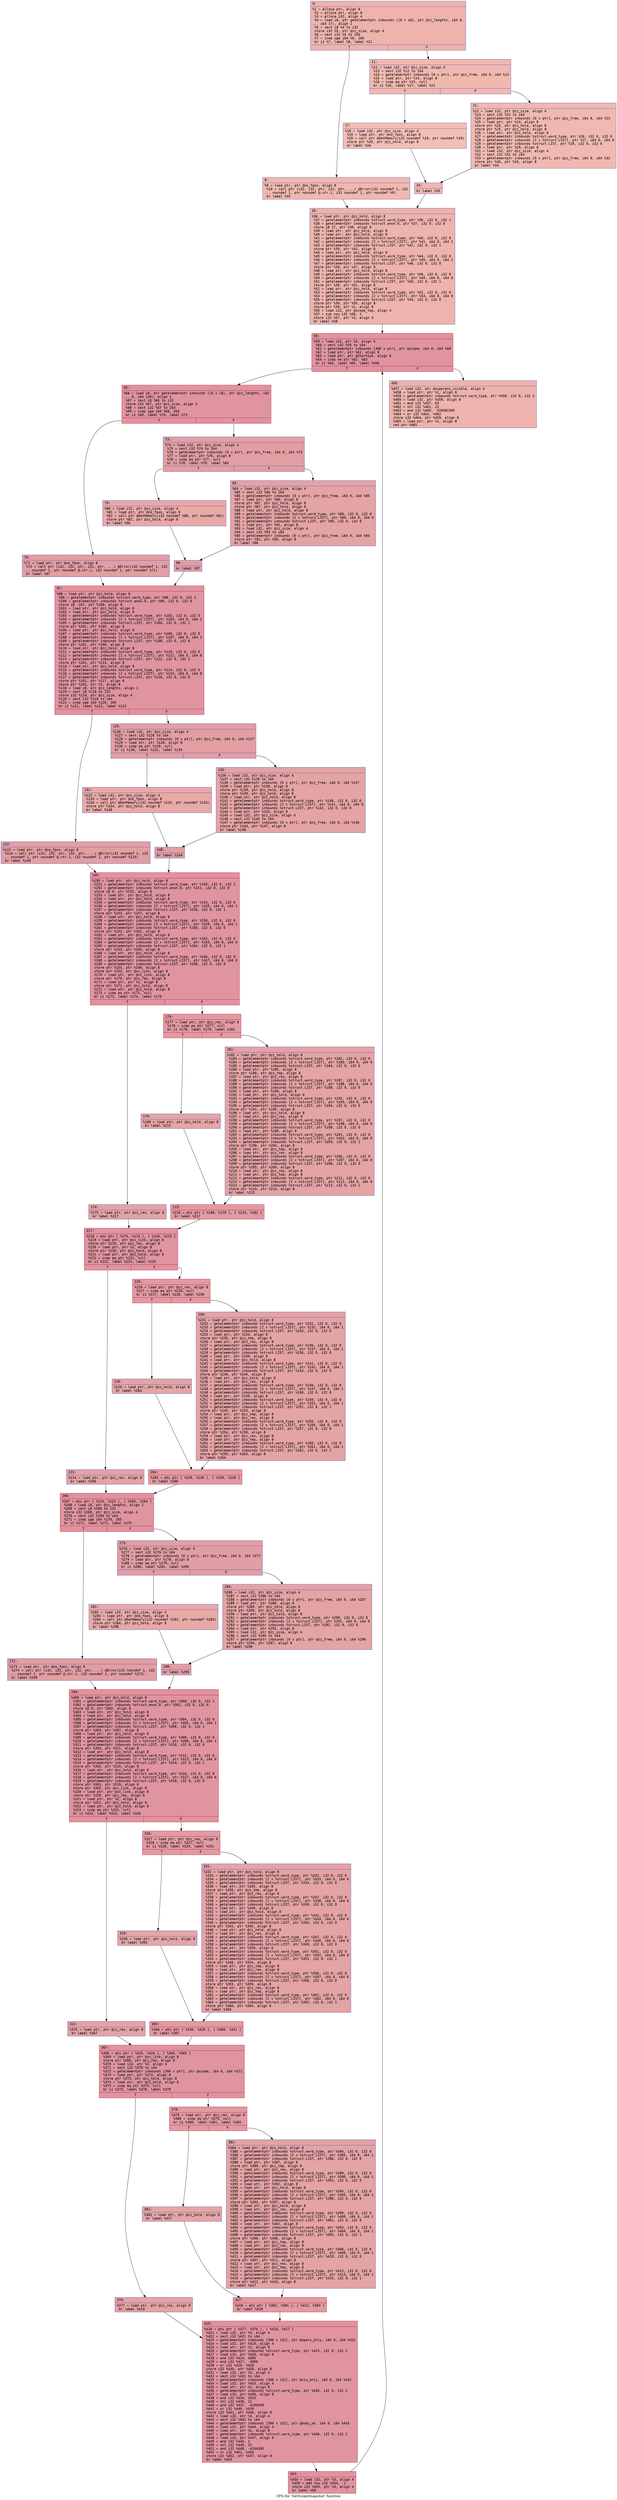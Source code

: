 digraph "CFG for 'GetScopeSnapshot' function" {
	label="CFG for 'GetScopeSnapshot' function";

	Node0x60000037f1b0 [shape=record,color="#3d50c3ff", style=filled, fillcolor="#d6524470" fontname="Courier",label="{0:\l|  %1 = alloca ptr, align 8\l  %2 = alloca ptr, align 8\l  %3 = alloca i32, align 4\l  %4 = load i8, ptr getelementptr inbounds ([0 x i8], ptr @zz_lengths, i64 0,\l... i64 17), align 1\l  %5 = zext i8 %4 to i32\l  store i32 %5, ptr @zz_size, align 4\l  %6 = sext i32 %5 to i64\l  %7 = icmp uge i64 %6, 265\l  br i1 %7, label %8, label %11\l|{<s0>T|<s1>F}}"];
	Node0x60000037f1b0:s0 -> Node0x60000037f200[tooltip="0 -> 8\nProbability 50.00%" ];
	Node0x60000037f1b0:s1 -> Node0x60000037f250[tooltip="0 -> 11\nProbability 50.00%" ];
	Node0x60000037f200 [shape=record,color="#3d50c3ff", style=filled, fillcolor="#dc5d4a70" fontname="Courier",label="{8:\l|  %9 = load ptr, ptr @no_fpos, align 8\l  %10 = call ptr (i32, i32, ptr, i32, ptr, ...) @Error(i32 noundef 1, i32\l... noundef 1, ptr noundef @.str.1, i32 noundef 1, ptr noundef %9)\l  br label %35\l}"];
	Node0x60000037f200 -> Node0x60000037f390[tooltip="8 -> 35\nProbability 100.00%" ];
	Node0x60000037f250 [shape=record,color="#3d50c3ff", style=filled, fillcolor="#dc5d4a70" fontname="Courier",label="{11:\l|  %12 = load i32, ptr @zz_size, align 4\l  %13 = sext i32 %12 to i64\l  %14 = getelementptr inbounds [0 x ptr], ptr @zz_free, i64 0, i64 %13\l  %15 = load ptr, ptr %14, align 8\l  %16 = icmp eq ptr %15, null\l  br i1 %16, label %17, label %21\l|{<s0>T|<s1>F}}"];
	Node0x60000037f250:s0 -> Node0x60000037f2a0[tooltip="11 -> 17\nProbability 37.50%" ];
	Node0x60000037f250:s1 -> Node0x60000037f2f0[tooltip="11 -> 21\nProbability 62.50%" ];
	Node0x60000037f2a0 [shape=record,color="#3d50c3ff", style=filled, fillcolor="#e36c5570" fontname="Courier",label="{17:\l|  %18 = load i32, ptr @zz_size, align 4\l  %19 = load ptr, ptr @no_fpos, align 8\l  %20 = call ptr @GetMemory(i32 noundef %18, ptr noundef %19)\l  store ptr %20, ptr @zz_hold, align 8\l  br label %34\l}"];
	Node0x60000037f2a0 -> Node0x60000037f340[tooltip="17 -> 34\nProbability 100.00%" ];
	Node0x60000037f2f0 [shape=record,color="#3d50c3ff", style=filled, fillcolor="#de614d70" fontname="Courier",label="{21:\l|  %22 = load i32, ptr @zz_size, align 4\l  %23 = sext i32 %22 to i64\l  %24 = getelementptr inbounds [0 x ptr], ptr @zz_free, i64 0, i64 %23\l  %25 = load ptr, ptr %24, align 8\l  store ptr %25, ptr @zz_hold, align 8\l  store ptr %25, ptr @zz_hold, align 8\l  %26 = load ptr, ptr @zz_hold, align 8\l  %27 = getelementptr inbounds %struct.word_type, ptr %26, i32 0, i32 0\l  %28 = getelementptr inbounds [2 x %struct.LIST], ptr %27, i64 0, i64 0\l  %29 = getelementptr inbounds %struct.LIST, ptr %28, i32 0, i32 0\l  %30 = load ptr, ptr %29, align 8\l  %31 = load i32, ptr @zz_size, align 4\l  %32 = sext i32 %31 to i64\l  %33 = getelementptr inbounds [0 x ptr], ptr @zz_free, i64 0, i64 %32\l  store ptr %30, ptr %33, align 8\l  br label %34\l}"];
	Node0x60000037f2f0 -> Node0x60000037f340[tooltip="21 -> 34\nProbability 100.00%" ];
	Node0x60000037f340 [shape=record,color="#3d50c3ff", style=filled, fillcolor="#dc5d4a70" fontname="Courier",label="{34:\l|  br label %35\l}"];
	Node0x60000037f340 -> Node0x60000037f390[tooltip="34 -> 35\nProbability 100.00%" ];
	Node0x60000037f390 [shape=record,color="#3d50c3ff", style=filled, fillcolor="#d6524470" fontname="Courier",label="{35:\l|  %36 = load ptr, ptr @zz_hold, align 8\l  %37 = getelementptr inbounds %struct.word_type, ptr %36, i32 0, i32 1\l  %38 = getelementptr inbounds %struct.anon.0, ptr %37, i32 0, i32 0\l  store i8 17, ptr %38, align 8\l  %39 = load ptr, ptr @zz_hold, align 8\l  %40 = load ptr, ptr @zz_hold, align 8\l  %41 = getelementptr inbounds %struct.word_type, ptr %40, i32 0, i32 0\l  %42 = getelementptr inbounds [2 x %struct.LIST], ptr %41, i64 0, i64 1\l  %43 = getelementptr inbounds %struct.LIST, ptr %42, i32 0, i32 1\l  store ptr %39, ptr %43, align 8\l  %44 = load ptr, ptr @zz_hold, align 8\l  %45 = getelementptr inbounds %struct.word_type, ptr %44, i32 0, i32 0\l  %46 = getelementptr inbounds [2 x %struct.LIST], ptr %45, i64 0, i64 1\l  %47 = getelementptr inbounds %struct.LIST, ptr %46, i32 0, i32 0\l  store ptr %39, ptr %47, align 8\l  %48 = load ptr, ptr @zz_hold, align 8\l  %49 = getelementptr inbounds %struct.word_type, ptr %48, i32 0, i32 0\l  %50 = getelementptr inbounds [2 x %struct.LIST], ptr %49, i64 0, i64 0\l  %51 = getelementptr inbounds %struct.LIST, ptr %50, i32 0, i32 1\l  store ptr %39, ptr %51, align 8\l  %52 = load ptr, ptr @zz_hold, align 8\l  %53 = getelementptr inbounds %struct.word_type, ptr %52, i32 0, i32 0\l  %54 = getelementptr inbounds [2 x %struct.LIST], ptr %53, i64 0, i64 0\l  %55 = getelementptr inbounds %struct.LIST, ptr %54, i32 0, i32 0\l  store ptr %39, ptr %55, align 8\l  store ptr %39, ptr %1, align 8\l  %56 = load i32, ptr @scope_top, align 4\l  %57 = sub nsw i32 %56, 1\l  store i32 %57, ptr %3, align 4\l  br label %58\l}"];
	Node0x60000037f390 -> Node0x60000037f3e0[tooltip="35 -> 58\nProbability 100.00%" ];
	Node0x60000037f3e0 [shape=record,color="#b70d28ff", style=filled, fillcolor="#b70d2870" fontname="Courier",label="{58:\l|  %59 = load i32, ptr %3, align 4\l  %60 = sext i32 %59 to i64\l  %61 = getelementptr inbounds [300 x ptr], ptr @scope, i64 0, i64 %60\l  %62 = load ptr, ptr %61, align 8\l  %63 = load ptr, ptr @StartSym, align 8\l  %64 = icmp ne ptr %62, %63\l  br i1 %64, label %65, label %456\l|{<s0>T|<s1>F}}"];
	Node0x60000037f3e0:s0 -> Node0x60000037f430[tooltip="58 -> 65\nProbability 96.88%" ];
	Node0x60000037f3e0:s1 -> Node0x600000378230[tooltip="58 -> 456\nProbability 3.12%" ];
	Node0x60000037f430 [shape=record,color="#b70d28ff", style=filled, fillcolor="#b70d2870" fontname="Courier",label="{65:\l|  %66 = load i8, ptr getelementptr inbounds ([0 x i8], ptr @zz_lengths, i64\l... 0, i64 149), align 1\l  %67 = zext i8 %66 to i32\l  store i32 %67, ptr @zz_size, align 4\l  %68 = sext i32 %67 to i64\l  %69 = icmp uge i64 %68, 265\l  br i1 %69, label %70, label %73\l|{<s0>T|<s1>F}}"];
	Node0x60000037f430:s0 -> Node0x60000037f480[tooltip="65 -> 70\nProbability 50.00%" ];
	Node0x60000037f430:s1 -> Node0x60000037f4d0[tooltip="65 -> 73\nProbability 50.00%" ];
	Node0x60000037f480 [shape=record,color="#3d50c3ff", style=filled, fillcolor="#be242e70" fontname="Courier",label="{70:\l|  %71 = load ptr, ptr @no_fpos, align 8\l  %72 = call ptr (i32, i32, ptr, i32, ptr, ...) @Error(i32 noundef 1, i32\l... noundef 1, ptr noundef @.str.1, i32 noundef 1, ptr noundef %71)\l  br label %97\l}"];
	Node0x60000037f480 -> Node0x60000037f610[tooltip="70 -> 97\nProbability 100.00%" ];
	Node0x60000037f4d0 [shape=record,color="#3d50c3ff", style=filled, fillcolor="#be242e70" fontname="Courier",label="{73:\l|  %74 = load i32, ptr @zz_size, align 4\l  %75 = sext i32 %74 to i64\l  %76 = getelementptr inbounds [0 x ptr], ptr @zz_free, i64 0, i64 %75\l  %77 = load ptr, ptr %76, align 8\l  %78 = icmp eq ptr %77, null\l  br i1 %78, label %79, label %83\l|{<s0>T|<s1>F}}"];
	Node0x60000037f4d0:s0 -> Node0x60000037f520[tooltip="73 -> 79\nProbability 37.50%" ];
	Node0x60000037f4d0:s1 -> Node0x60000037f570[tooltip="73 -> 83\nProbability 62.50%" ];
	Node0x60000037f520 [shape=record,color="#3d50c3ff", style=filled, fillcolor="#ca3b3770" fontname="Courier",label="{79:\l|  %80 = load i32, ptr @zz_size, align 4\l  %81 = load ptr, ptr @no_fpos, align 8\l  %82 = call ptr @GetMemory(i32 noundef %80, ptr noundef %81)\l  store ptr %82, ptr @zz_hold, align 8\l  br label %96\l}"];
	Node0x60000037f520 -> Node0x60000037f5c0[tooltip="79 -> 96\nProbability 100.00%" ];
	Node0x60000037f570 [shape=record,color="#3d50c3ff", style=filled, fillcolor="#c32e3170" fontname="Courier",label="{83:\l|  %84 = load i32, ptr @zz_size, align 4\l  %85 = sext i32 %84 to i64\l  %86 = getelementptr inbounds [0 x ptr], ptr @zz_free, i64 0, i64 %85\l  %87 = load ptr, ptr %86, align 8\l  store ptr %87, ptr @zz_hold, align 8\l  store ptr %87, ptr @zz_hold, align 8\l  %88 = load ptr, ptr @zz_hold, align 8\l  %89 = getelementptr inbounds %struct.word_type, ptr %88, i32 0, i32 0\l  %90 = getelementptr inbounds [2 x %struct.LIST], ptr %89, i64 0, i64 0\l  %91 = getelementptr inbounds %struct.LIST, ptr %90, i32 0, i32 0\l  %92 = load ptr, ptr %91, align 8\l  %93 = load i32, ptr @zz_size, align 4\l  %94 = sext i32 %93 to i64\l  %95 = getelementptr inbounds [0 x ptr], ptr @zz_free, i64 0, i64 %94\l  store ptr %92, ptr %95, align 8\l  br label %96\l}"];
	Node0x60000037f570 -> Node0x60000037f5c0[tooltip="83 -> 96\nProbability 100.00%" ];
	Node0x60000037f5c0 [shape=record,color="#3d50c3ff", style=filled, fillcolor="#be242e70" fontname="Courier",label="{96:\l|  br label %97\l}"];
	Node0x60000037f5c0 -> Node0x60000037f610[tooltip="96 -> 97\nProbability 100.00%" ];
	Node0x60000037f610 [shape=record,color="#b70d28ff", style=filled, fillcolor="#b70d2870" fontname="Courier",label="{97:\l|  %98 = load ptr, ptr @zz_hold, align 8\l  %99 = getelementptr inbounds %struct.word_type, ptr %98, i32 0, i32 1\l  %100 = getelementptr inbounds %struct.anon.0, ptr %99, i32 0, i32 0\l  store i8 -107, ptr %100, align 8\l  %101 = load ptr, ptr @zz_hold, align 8\l  %102 = load ptr, ptr @zz_hold, align 8\l  %103 = getelementptr inbounds %struct.word_type, ptr %102, i32 0, i32 0\l  %104 = getelementptr inbounds [2 x %struct.LIST], ptr %103, i64 0, i64 1\l  %105 = getelementptr inbounds %struct.LIST, ptr %104, i32 0, i32 1\l  store ptr %101, ptr %105, align 8\l  %106 = load ptr, ptr @zz_hold, align 8\l  %107 = getelementptr inbounds %struct.word_type, ptr %106, i32 0, i32 0\l  %108 = getelementptr inbounds [2 x %struct.LIST], ptr %107, i64 0, i64 1\l  %109 = getelementptr inbounds %struct.LIST, ptr %108, i32 0, i32 0\l  store ptr %101, ptr %109, align 8\l  %110 = load ptr, ptr @zz_hold, align 8\l  %111 = getelementptr inbounds %struct.word_type, ptr %110, i32 0, i32 0\l  %112 = getelementptr inbounds [2 x %struct.LIST], ptr %111, i64 0, i64 0\l  %113 = getelementptr inbounds %struct.LIST, ptr %112, i32 0, i32 1\l  store ptr %101, ptr %113, align 8\l  %114 = load ptr, ptr @zz_hold, align 8\l  %115 = getelementptr inbounds %struct.word_type, ptr %114, i32 0, i32 0\l  %116 = getelementptr inbounds [2 x %struct.LIST], ptr %115, i64 0, i64 0\l  %117 = getelementptr inbounds %struct.LIST, ptr %116, i32 0, i32 0\l  store ptr %101, ptr %117, align 8\l  store ptr %101, ptr %2, align 8\l  %118 = load i8, ptr @zz_lengths, align 1\l  %119 = zext i8 %118 to i32\l  store i32 %119, ptr @zz_size, align 4\l  %120 = sext i32 %119 to i64\l  %121 = icmp uge i64 %120, 265\l  br i1 %121, label %122, label %125\l|{<s0>T|<s1>F}}"];
	Node0x60000037f610:s0 -> Node0x60000037f660[tooltip="97 -> 122\nProbability 50.00%" ];
	Node0x60000037f610:s1 -> Node0x60000037f6b0[tooltip="97 -> 125\nProbability 50.00%" ];
	Node0x60000037f660 [shape=record,color="#3d50c3ff", style=filled, fillcolor="#be242e70" fontname="Courier",label="{122:\l|  %123 = load ptr, ptr @no_fpos, align 8\l  %124 = call ptr (i32, i32, ptr, i32, ptr, ...) @Error(i32 noundef 1, i32\l... noundef 1, ptr noundef @.str.1, i32 noundef 1, ptr noundef %123)\l  br label %149\l}"];
	Node0x60000037f660 -> Node0x60000037f7f0[tooltip="122 -> 149\nProbability 100.00%" ];
	Node0x60000037f6b0 [shape=record,color="#3d50c3ff", style=filled, fillcolor="#be242e70" fontname="Courier",label="{125:\l|  %126 = load i32, ptr @zz_size, align 4\l  %127 = sext i32 %126 to i64\l  %128 = getelementptr inbounds [0 x ptr], ptr @zz_free, i64 0, i64 %127\l  %129 = load ptr, ptr %128, align 8\l  %130 = icmp eq ptr %129, null\l  br i1 %130, label %131, label %135\l|{<s0>T|<s1>F}}"];
	Node0x60000037f6b0:s0 -> Node0x60000037f700[tooltip="125 -> 131\nProbability 37.50%" ];
	Node0x60000037f6b0:s1 -> Node0x60000037f750[tooltip="125 -> 135\nProbability 62.50%" ];
	Node0x60000037f700 [shape=record,color="#3d50c3ff", style=filled, fillcolor="#ca3b3770" fontname="Courier",label="{131:\l|  %132 = load i32, ptr @zz_size, align 4\l  %133 = load ptr, ptr @no_fpos, align 8\l  %134 = call ptr @GetMemory(i32 noundef %132, ptr noundef %133)\l  store ptr %134, ptr @zz_hold, align 8\l  br label %148\l}"];
	Node0x60000037f700 -> Node0x60000037f7a0[tooltip="131 -> 148\nProbability 100.00%" ];
	Node0x60000037f750 [shape=record,color="#3d50c3ff", style=filled, fillcolor="#c32e3170" fontname="Courier",label="{135:\l|  %136 = load i32, ptr @zz_size, align 4\l  %137 = sext i32 %136 to i64\l  %138 = getelementptr inbounds [0 x ptr], ptr @zz_free, i64 0, i64 %137\l  %139 = load ptr, ptr %138, align 8\l  store ptr %139, ptr @zz_hold, align 8\l  store ptr %139, ptr @zz_hold, align 8\l  %140 = load ptr, ptr @zz_hold, align 8\l  %141 = getelementptr inbounds %struct.word_type, ptr %140, i32 0, i32 0\l  %142 = getelementptr inbounds [2 x %struct.LIST], ptr %141, i64 0, i64 0\l  %143 = getelementptr inbounds %struct.LIST, ptr %142, i32 0, i32 0\l  %144 = load ptr, ptr %143, align 8\l  %145 = load i32, ptr @zz_size, align 4\l  %146 = sext i32 %145 to i64\l  %147 = getelementptr inbounds [0 x ptr], ptr @zz_free, i64 0, i64 %146\l  store ptr %144, ptr %147, align 8\l  br label %148\l}"];
	Node0x60000037f750 -> Node0x60000037f7a0[tooltip="135 -> 148\nProbability 100.00%" ];
	Node0x60000037f7a0 [shape=record,color="#3d50c3ff", style=filled, fillcolor="#be242e70" fontname="Courier",label="{148:\l|  br label %149\l}"];
	Node0x60000037f7a0 -> Node0x60000037f7f0[tooltip="148 -> 149\nProbability 100.00%" ];
	Node0x60000037f7f0 [shape=record,color="#b70d28ff", style=filled, fillcolor="#b70d2870" fontname="Courier",label="{149:\l|  %150 = load ptr, ptr @zz_hold, align 8\l  %151 = getelementptr inbounds %struct.word_type, ptr %150, i32 0, i32 1\l  %152 = getelementptr inbounds %struct.anon.0, ptr %151, i32 0, i32 0\l  store i8 0, ptr %152, align 8\l  %153 = load ptr, ptr @zz_hold, align 8\l  %154 = load ptr, ptr @zz_hold, align 8\l  %155 = getelementptr inbounds %struct.word_type, ptr %154, i32 0, i32 0\l  %156 = getelementptr inbounds [2 x %struct.LIST], ptr %155, i64 0, i64 1\l  %157 = getelementptr inbounds %struct.LIST, ptr %156, i32 0, i32 1\l  store ptr %153, ptr %157, align 8\l  %158 = load ptr, ptr @zz_hold, align 8\l  %159 = getelementptr inbounds %struct.word_type, ptr %158, i32 0, i32 0\l  %160 = getelementptr inbounds [2 x %struct.LIST], ptr %159, i64 0, i64 1\l  %161 = getelementptr inbounds %struct.LIST, ptr %160, i32 0, i32 0\l  store ptr %153, ptr %161, align 8\l  %162 = load ptr, ptr @zz_hold, align 8\l  %163 = getelementptr inbounds %struct.word_type, ptr %162, i32 0, i32 0\l  %164 = getelementptr inbounds [2 x %struct.LIST], ptr %163, i64 0, i64 0\l  %165 = getelementptr inbounds %struct.LIST, ptr %164, i32 0, i32 1\l  store ptr %153, ptr %165, align 8\l  %166 = load ptr, ptr @zz_hold, align 8\l  %167 = getelementptr inbounds %struct.word_type, ptr %166, i32 0, i32 0\l  %168 = getelementptr inbounds [2 x %struct.LIST], ptr %167, i64 0, i64 0\l  %169 = getelementptr inbounds %struct.LIST, ptr %168, i32 0, i32 0\l  store ptr %153, ptr %169, align 8\l  store ptr %153, ptr @xx_link, align 8\l  %170 = load ptr, ptr @xx_link, align 8\l  store ptr %170, ptr @zz_res, align 8\l  %171 = load ptr, ptr %1, align 8\l  store ptr %171, ptr @zz_hold, align 8\l  %172 = load ptr, ptr @zz_hold, align 8\l  %173 = icmp eq ptr %172, null\l  br i1 %173, label %174, label %176\l|{<s0>T|<s1>F}}"];
	Node0x60000037f7f0:s0 -> Node0x60000037f840[tooltip="149 -> 174\nProbability 37.50%" ];
	Node0x60000037f7f0:s1 -> Node0x60000037f890[tooltip="149 -> 176\nProbability 62.50%" ];
	Node0x60000037f840 [shape=record,color="#3d50c3ff", style=filled, fillcolor="#c32e3170" fontname="Courier",label="{174:\l|  %175 = load ptr, ptr @zz_res, align 8\l  br label %217\l}"];
	Node0x60000037f840 -> Node0x60000037f9d0[tooltip="174 -> 217\nProbability 100.00%" ];
	Node0x60000037f890 [shape=record,color="#b70d28ff", style=filled, fillcolor="#bb1b2c70" fontname="Courier",label="{176:\l|  %177 = load ptr, ptr @zz_res, align 8\l  %178 = icmp eq ptr %177, null\l  br i1 %178, label %179, label %181\l|{<s0>T|<s1>F}}"];
	Node0x60000037f890:s0 -> Node0x60000037f8e0[tooltip="176 -> 179\nProbability 37.50%" ];
	Node0x60000037f890:s1 -> Node0x60000037f930[tooltip="176 -> 181\nProbability 62.50%" ];
	Node0x60000037f8e0 [shape=record,color="#3d50c3ff", style=filled, fillcolor="#c5333470" fontname="Courier",label="{179:\l|  %180 = load ptr, ptr @zz_hold, align 8\l  br label %215\l}"];
	Node0x60000037f8e0 -> Node0x60000037f980[tooltip="179 -> 215\nProbability 100.00%" ];
	Node0x60000037f930 [shape=record,color="#3d50c3ff", style=filled, fillcolor="#c32e3170" fontname="Courier",label="{181:\l|  %182 = load ptr, ptr @zz_hold, align 8\l  %183 = getelementptr inbounds %struct.word_type, ptr %182, i32 0, i32 0\l  %184 = getelementptr inbounds [2 x %struct.LIST], ptr %183, i64 0, i64 0\l  %185 = getelementptr inbounds %struct.LIST, ptr %184, i32 0, i32 0\l  %186 = load ptr, ptr %185, align 8\l  store ptr %186, ptr @zz_tmp, align 8\l  %187 = load ptr, ptr @zz_res, align 8\l  %188 = getelementptr inbounds %struct.word_type, ptr %187, i32 0, i32 0\l  %189 = getelementptr inbounds [2 x %struct.LIST], ptr %188, i64 0, i64 0\l  %190 = getelementptr inbounds %struct.LIST, ptr %189, i32 0, i32 0\l  %191 = load ptr, ptr %190, align 8\l  %192 = load ptr, ptr @zz_hold, align 8\l  %193 = getelementptr inbounds %struct.word_type, ptr %192, i32 0, i32 0\l  %194 = getelementptr inbounds [2 x %struct.LIST], ptr %193, i64 0, i64 0\l  %195 = getelementptr inbounds %struct.LIST, ptr %194, i32 0, i32 0\l  store ptr %191, ptr %195, align 8\l  %196 = load ptr, ptr @zz_hold, align 8\l  %197 = load ptr, ptr @zz_res, align 8\l  %198 = getelementptr inbounds %struct.word_type, ptr %197, i32 0, i32 0\l  %199 = getelementptr inbounds [2 x %struct.LIST], ptr %198, i64 0, i64 0\l  %200 = getelementptr inbounds %struct.LIST, ptr %199, i32 0, i32 0\l  %201 = load ptr, ptr %200, align 8\l  %202 = getelementptr inbounds %struct.word_type, ptr %201, i32 0, i32 0\l  %203 = getelementptr inbounds [2 x %struct.LIST], ptr %202, i64 0, i64 0\l  %204 = getelementptr inbounds %struct.LIST, ptr %203, i32 0, i32 1\l  store ptr %196, ptr %204, align 8\l  %205 = load ptr, ptr @zz_tmp, align 8\l  %206 = load ptr, ptr @zz_res, align 8\l  %207 = getelementptr inbounds %struct.word_type, ptr %206, i32 0, i32 0\l  %208 = getelementptr inbounds [2 x %struct.LIST], ptr %207, i64 0, i64 0\l  %209 = getelementptr inbounds %struct.LIST, ptr %208, i32 0, i32 0\l  store ptr %205, ptr %209, align 8\l  %210 = load ptr, ptr @zz_res, align 8\l  %211 = load ptr, ptr @zz_tmp, align 8\l  %212 = getelementptr inbounds %struct.word_type, ptr %211, i32 0, i32 0\l  %213 = getelementptr inbounds [2 x %struct.LIST], ptr %212, i64 0, i64 0\l  %214 = getelementptr inbounds %struct.LIST, ptr %213, i32 0, i32 1\l  store ptr %210, ptr %214, align 8\l  br label %215\l}"];
	Node0x60000037f930 -> Node0x60000037f980[tooltip="181 -> 215\nProbability 100.00%" ];
	Node0x60000037f980 [shape=record,color="#b70d28ff", style=filled, fillcolor="#bb1b2c70" fontname="Courier",label="{215:\l|  %216 = phi ptr [ %180, %179 ], [ %210, %181 ]\l  br label %217\l}"];
	Node0x60000037f980 -> Node0x60000037f9d0[tooltip="215 -> 217\nProbability 100.00%" ];
	Node0x60000037f9d0 [shape=record,color="#b70d28ff", style=filled, fillcolor="#b70d2870" fontname="Courier",label="{217:\l|  %218 = phi ptr [ %175, %174 ], [ %216, %215 ]\l  %219 = load ptr, ptr @xx_link, align 8\l  store ptr %219, ptr @zz_res, align 8\l  %220 = load ptr, ptr %2, align 8\l  store ptr %220, ptr @zz_hold, align 8\l  %221 = load ptr, ptr @zz_hold, align 8\l  %222 = icmp eq ptr %221, null\l  br i1 %222, label %223, label %225\l|{<s0>T|<s1>F}}"];
	Node0x60000037f9d0:s0 -> Node0x60000037fa20[tooltip="217 -> 223\nProbability 37.50%" ];
	Node0x60000037f9d0:s1 -> Node0x60000037fa70[tooltip="217 -> 225\nProbability 62.50%" ];
	Node0x60000037fa20 [shape=record,color="#3d50c3ff", style=filled, fillcolor="#c32e3170" fontname="Courier",label="{223:\l|  %224 = load ptr, ptr @zz_res, align 8\l  br label %266\l}"];
	Node0x60000037fa20 -> Node0x60000037fbb0[tooltip="223 -> 266\nProbability 100.00%" ];
	Node0x60000037fa70 [shape=record,color="#b70d28ff", style=filled, fillcolor="#bb1b2c70" fontname="Courier",label="{225:\l|  %226 = load ptr, ptr @zz_res, align 8\l  %227 = icmp eq ptr %226, null\l  br i1 %227, label %228, label %230\l|{<s0>T|<s1>F}}"];
	Node0x60000037fa70:s0 -> Node0x60000037fac0[tooltip="225 -> 228\nProbability 37.50%" ];
	Node0x60000037fa70:s1 -> Node0x60000037fb10[tooltip="225 -> 230\nProbability 62.50%" ];
	Node0x60000037fac0 [shape=record,color="#3d50c3ff", style=filled, fillcolor="#c5333470" fontname="Courier",label="{228:\l|  %229 = load ptr, ptr @zz_hold, align 8\l  br label %264\l}"];
	Node0x60000037fac0 -> Node0x60000037fb60[tooltip="228 -> 264\nProbability 100.00%" ];
	Node0x60000037fb10 [shape=record,color="#3d50c3ff", style=filled, fillcolor="#c32e3170" fontname="Courier",label="{230:\l|  %231 = load ptr, ptr @zz_hold, align 8\l  %232 = getelementptr inbounds %struct.word_type, ptr %231, i32 0, i32 0\l  %233 = getelementptr inbounds [2 x %struct.LIST], ptr %232, i64 0, i64 1\l  %234 = getelementptr inbounds %struct.LIST, ptr %233, i32 0, i32 0\l  %235 = load ptr, ptr %234, align 8\l  store ptr %235, ptr @zz_tmp, align 8\l  %236 = load ptr, ptr @zz_res, align 8\l  %237 = getelementptr inbounds %struct.word_type, ptr %236, i32 0, i32 0\l  %238 = getelementptr inbounds [2 x %struct.LIST], ptr %237, i64 0, i64 1\l  %239 = getelementptr inbounds %struct.LIST, ptr %238, i32 0, i32 0\l  %240 = load ptr, ptr %239, align 8\l  %241 = load ptr, ptr @zz_hold, align 8\l  %242 = getelementptr inbounds %struct.word_type, ptr %241, i32 0, i32 0\l  %243 = getelementptr inbounds [2 x %struct.LIST], ptr %242, i64 0, i64 1\l  %244 = getelementptr inbounds %struct.LIST, ptr %243, i32 0, i32 0\l  store ptr %240, ptr %244, align 8\l  %245 = load ptr, ptr @zz_hold, align 8\l  %246 = load ptr, ptr @zz_res, align 8\l  %247 = getelementptr inbounds %struct.word_type, ptr %246, i32 0, i32 0\l  %248 = getelementptr inbounds [2 x %struct.LIST], ptr %247, i64 0, i64 1\l  %249 = getelementptr inbounds %struct.LIST, ptr %248, i32 0, i32 0\l  %250 = load ptr, ptr %249, align 8\l  %251 = getelementptr inbounds %struct.word_type, ptr %250, i32 0, i32 0\l  %252 = getelementptr inbounds [2 x %struct.LIST], ptr %251, i64 0, i64 1\l  %253 = getelementptr inbounds %struct.LIST, ptr %252, i32 0, i32 1\l  store ptr %245, ptr %253, align 8\l  %254 = load ptr, ptr @zz_tmp, align 8\l  %255 = load ptr, ptr @zz_res, align 8\l  %256 = getelementptr inbounds %struct.word_type, ptr %255, i32 0, i32 0\l  %257 = getelementptr inbounds [2 x %struct.LIST], ptr %256, i64 0, i64 1\l  %258 = getelementptr inbounds %struct.LIST, ptr %257, i32 0, i32 0\l  store ptr %254, ptr %258, align 8\l  %259 = load ptr, ptr @zz_res, align 8\l  %260 = load ptr, ptr @zz_tmp, align 8\l  %261 = getelementptr inbounds %struct.word_type, ptr %260, i32 0, i32 0\l  %262 = getelementptr inbounds [2 x %struct.LIST], ptr %261, i64 0, i64 1\l  %263 = getelementptr inbounds %struct.LIST, ptr %262, i32 0, i32 1\l  store ptr %259, ptr %263, align 8\l  br label %264\l}"];
	Node0x60000037fb10 -> Node0x60000037fb60[tooltip="230 -> 264\nProbability 100.00%" ];
	Node0x60000037fb60 [shape=record,color="#b70d28ff", style=filled, fillcolor="#bb1b2c70" fontname="Courier",label="{264:\l|  %265 = phi ptr [ %229, %228 ], [ %259, %230 ]\l  br label %266\l}"];
	Node0x60000037fb60 -> Node0x60000037fbb0[tooltip="264 -> 266\nProbability 100.00%" ];
	Node0x60000037fbb0 [shape=record,color="#b70d28ff", style=filled, fillcolor="#b70d2870" fontname="Courier",label="{266:\l|  %267 = phi ptr [ %224, %223 ], [ %265, %264 ]\l  %268 = load i8, ptr @zz_lengths, align 1\l  %269 = zext i8 %268 to i32\l  store i32 %269, ptr @zz_size, align 4\l  %270 = sext i32 %269 to i64\l  %271 = icmp uge i64 %270, 265\l  br i1 %271, label %272, label %275\l|{<s0>T|<s1>F}}"];
	Node0x60000037fbb0:s0 -> Node0x60000037fc00[tooltip="266 -> 272\nProbability 50.00%" ];
	Node0x60000037fbb0:s1 -> Node0x60000037fc50[tooltip="266 -> 275\nProbability 50.00%" ];
	Node0x60000037fc00 [shape=record,color="#3d50c3ff", style=filled, fillcolor="#be242e70" fontname="Courier",label="{272:\l|  %273 = load ptr, ptr @no_fpos, align 8\l  %274 = call ptr (i32, i32, ptr, i32, ptr, ...) @Error(i32 noundef 1, i32\l... noundef 1, ptr noundef @.str.1, i32 noundef 1, ptr noundef %273)\l  br label %299\l}"];
	Node0x60000037fc00 -> Node0x60000037fd90[tooltip="272 -> 299\nProbability 100.00%" ];
	Node0x60000037fc50 [shape=record,color="#3d50c3ff", style=filled, fillcolor="#be242e70" fontname="Courier",label="{275:\l|  %276 = load i32, ptr @zz_size, align 4\l  %277 = sext i32 %276 to i64\l  %278 = getelementptr inbounds [0 x ptr], ptr @zz_free, i64 0, i64 %277\l  %279 = load ptr, ptr %278, align 8\l  %280 = icmp eq ptr %279, null\l  br i1 %280, label %281, label %285\l|{<s0>T|<s1>F}}"];
	Node0x60000037fc50:s0 -> Node0x60000037fca0[tooltip="275 -> 281\nProbability 37.50%" ];
	Node0x60000037fc50:s1 -> Node0x60000037fcf0[tooltip="275 -> 285\nProbability 62.50%" ];
	Node0x60000037fca0 [shape=record,color="#3d50c3ff", style=filled, fillcolor="#ca3b3770" fontname="Courier",label="{281:\l|  %282 = load i32, ptr @zz_size, align 4\l  %283 = load ptr, ptr @no_fpos, align 8\l  %284 = call ptr @GetMemory(i32 noundef %282, ptr noundef %283)\l  store ptr %284, ptr @zz_hold, align 8\l  br label %298\l}"];
	Node0x60000037fca0 -> Node0x60000037fd40[tooltip="281 -> 298\nProbability 100.00%" ];
	Node0x60000037fcf0 [shape=record,color="#3d50c3ff", style=filled, fillcolor="#c32e3170" fontname="Courier",label="{285:\l|  %286 = load i32, ptr @zz_size, align 4\l  %287 = sext i32 %286 to i64\l  %288 = getelementptr inbounds [0 x ptr], ptr @zz_free, i64 0, i64 %287\l  %289 = load ptr, ptr %288, align 8\l  store ptr %289, ptr @zz_hold, align 8\l  store ptr %289, ptr @zz_hold, align 8\l  %290 = load ptr, ptr @zz_hold, align 8\l  %291 = getelementptr inbounds %struct.word_type, ptr %290, i32 0, i32 0\l  %292 = getelementptr inbounds [2 x %struct.LIST], ptr %291, i64 0, i64 0\l  %293 = getelementptr inbounds %struct.LIST, ptr %292, i32 0, i32 0\l  %294 = load ptr, ptr %293, align 8\l  %295 = load i32, ptr @zz_size, align 4\l  %296 = sext i32 %295 to i64\l  %297 = getelementptr inbounds [0 x ptr], ptr @zz_free, i64 0, i64 %296\l  store ptr %294, ptr %297, align 8\l  br label %298\l}"];
	Node0x60000037fcf0 -> Node0x60000037fd40[tooltip="285 -> 298\nProbability 100.00%" ];
	Node0x60000037fd40 [shape=record,color="#3d50c3ff", style=filled, fillcolor="#be242e70" fontname="Courier",label="{298:\l|  br label %299\l}"];
	Node0x60000037fd40 -> Node0x60000037fd90[tooltip="298 -> 299\nProbability 100.00%" ];
	Node0x60000037fd90 [shape=record,color="#b70d28ff", style=filled, fillcolor="#b70d2870" fontname="Courier",label="{299:\l|  %300 = load ptr, ptr @zz_hold, align 8\l  %301 = getelementptr inbounds %struct.word_type, ptr %300, i32 0, i32 1\l  %302 = getelementptr inbounds %struct.anon.0, ptr %301, i32 0, i32 0\l  store i8 0, ptr %302, align 8\l  %303 = load ptr, ptr @zz_hold, align 8\l  %304 = load ptr, ptr @zz_hold, align 8\l  %305 = getelementptr inbounds %struct.word_type, ptr %304, i32 0, i32 0\l  %306 = getelementptr inbounds [2 x %struct.LIST], ptr %305, i64 0, i64 1\l  %307 = getelementptr inbounds %struct.LIST, ptr %306, i32 0, i32 1\l  store ptr %303, ptr %307, align 8\l  %308 = load ptr, ptr @zz_hold, align 8\l  %309 = getelementptr inbounds %struct.word_type, ptr %308, i32 0, i32 0\l  %310 = getelementptr inbounds [2 x %struct.LIST], ptr %309, i64 0, i64 1\l  %311 = getelementptr inbounds %struct.LIST, ptr %310, i32 0, i32 0\l  store ptr %303, ptr %311, align 8\l  %312 = load ptr, ptr @zz_hold, align 8\l  %313 = getelementptr inbounds %struct.word_type, ptr %312, i32 0, i32 0\l  %314 = getelementptr inbounds [2 x %struct.LIST], ptr %313, i64 0, i64 0\l  %315 = getelementptr inbounds %struct.LIST, ptr %314, i32 0, i32 1\l  store ptr %303, ptr %315, align 8\l  %316 = load ptr, ptr @zz_hold, align 8\l  %317 = getelementptr inbounds %struct.word_type, ptr %316, i32 0, i32 0\l  %318 = getelementptr inbounds [2 x %struct.LIST], ptr %317, i64 0, i64 0\l  %319 = getelementptr inbounds %struct.LIST, ptr %318, i32 0, i32 0\l  store ptr %303, ptr %319, align 8\l  store ptr %303, ptr @xx_link, align 8\l  %320 = load ptr, ptr @xx_link, align 8\l  store ptr %320, ptr @zz_res, align 8\l  %321 = load ptr, ptr %2, align 8\l  store ptr %321, ptr @zz_hold, align 8\l  %322 = load ptr, ptr @zz_hold, align 8\l  %323 = icmp eq ptr %322, null\l  br i1 %323, label %324, label %326\l|{<s0>T|<s1>F}}"];
	Node0x60000037fd90:s0 -> Node0x60000037fde0[tooltip="299 -> 324\nProbability 37.50%" ];
	Node0x60000037fd90:s1 -> Node0x60000037fe30[tooltip="299 -> 326\nProbability 62.50%" ];
	Node0x60000037fde0 [shape=record,color="#3d50c3ff", style=filled, fillcolor="#c32e3170" fontname="Courier",label="{324:\l|  %325 = load ptr, ptr @zz_res, align 8\l  br label %367\l}"];
	Node0x60000037fde0 -> Node0x60000037ff70[tooltip="324 -> 367\nProbability 100.00%" ];
	Node0x60000037fe30 [shape=record,color="#b70d28ff", style=filled, fillcolor="#bb1b2c70" fontname="Courier",label="{326:\l|  %327 = load ptr, ptr @zz_res, align 8\l  %328 = icmp eq ptr %327, null\l  br i1 %328, label %329, label %331\l|{<s0>T|<s1>F}}"];
	Node0x60000037fe30:s0 -> Node0x60000037fe80[tooltip="326 -> 329\nProbability 37.50%" ];
	Node0x60000037fe30:s1 -> Node0x60000037fed0[tooltip="326 -> 331\nProbability 62.50%" ];
	Node0x60000037fe80 [shape=record,color="#3d50c3ff", style=filled, fillcolor="#c5333470" fontname="Courier",label="{329:\l|  %330 = load ptr, ptr @zz_hold, align 8\l  br label %365\l}"];
	Node0x60000037fe80 -> Node0x60000037ff20[tooltip="329 -> 365\nProbability 100.00%" ];
	Node0x60000037fed0 [shape=record,color="#3d50c3ff", style=filled, fillcolor="#c32e3170" fontname="Courier",label="{331:\l|  %332 = load ptr, ptr @zz_hold, align 8\l  %333 = getelementptr inbounds %struct.word_type, ptr %332, i32 0, i32 0\l  %334 = getelementptr inbounds [2 x %struct.LIST], ptr %333, i64 0, i64 0\l  %335 = getelementptr inbounds %struct.LIST, ptr %334, i32 0, i32 0\l  %336 = load ptr, ptr %335, align 8\l  store ptr %336, ptr @zz_tmp, align 8\l  %337 = load ptr, ptr @zz_res, align 8\l  %338 = getelementptr inbounds %struct.word_type, ptr %337, i32 0, i32 0\l  %339 = getelementptr inbounds [2 x %struct.LIST], ptr %338, i64 0, i64 0\l  %340 = getelementptr inbounds %struct.LIST, ptr %339, i32 0, i32 0\l  %341 = load ptr, ptr %340, align 8\l  %342 = load ptr, ptr @zz_hold, align 8\l  %343 = getelementptr inbounds %struct.word_type, ptr %342, i32 0, i32 0\l  %344 = getelementptr inbounds [2 x %struct.LIST], ptr %343, i64 0, i64 0\l  %345 = getelementptr inbounds %struct.LIST, ptr %344, i32 0, i32 0\l  store ptr %341, ptr %345, align 8\l  %346 = load ptr, ptr @zz_hold, align 8\l  %347 = load ptr, ptr @zz_res, align 8\l  %348 = getelementptr inbounds %struct.word_type, ptr %347, i32 0, i32 0\l  %349 = getelementptr inbounds [2 x %struct.LIST], ptr %348, i64 0, i64 0\l  %350 = getelementptr inbounds %struct.LIST, ptr %349, i32 0, i32 0\l  %351 = load ptr, ptr %350, align 8\l  %352 = getelementptr inbounds %struct.word_type, ptr %351, i32 0, i32 0\l  %353 = getelementptr inbounds [2 x %struct.LIST], ptr %352, i64 0, i64 0\l  %354 = getelementptr inbounds %struct.LIST, ptr %353, i32 0, i32 1\l  store ptr %346, ptr %354, align 8\l  %355 = load ptr, ptr @zz_tmp, align 8\l  %356 = load ptr, ptr @zz_res, align 8\l  %357 = getelementptr inbounds %struct.word_type, ptr %356, i32 0, i32 0\l  %358 = getelementptr inbounds [2 x %struct.LIST], ptr %357, i64 0, i64 0\l  %359 = getelementptr inbounds %struct.LIST, ptr %358, i32 0, i32 0\l  store ptr %355, ptr %359, align 8\l  %360 = load ptr, ptr @zz_res, align 8\l  %361 = load ptr, ptr @zz_tmp, align 8\l  %362 = getelementptr inbounds %struct.word_type, ptr %361, i32 0, i32 0\l  %363 = getelementptr inbounds [2 x %struct.LIST], ptr %362, i64 0, i64 0\l  %364 = getelementptr inbounds %struct.LIST, ptr %363, i32 0, i32 1\l  store ptr %360, ptr %364, align 8\l  br label %365\l}"];
	Node0x60000037fed0 -> Node0x60000037ff20[tooltip="331 -> 365\nProbability 100.00%" ];
	Node0x60000037ff20 [shape=record,color="#b70d28ff", style=filled, fillcolor="#bb1b2c70" fontname="Courier",label="{365:\l|  %366 = phi ptr [ %330, %329 ], [ %360, %331 ]\l  br label %367\l}"];
	Node0x60000037ff20 -> Node0x60000037ff70[tooltip="365 -> 367\nProbability 100.00%" ];
	Node0x60000037ff70 [shape=record,color="#b70d28ff", style=filled, fillcolor="#b70d2870" fontname="Courier",label="{367:\l|  %368 = phi ptr [ %325, %324 ], [ %366, %365 ]\l  %369 = load ptr, ptr @xx_link, align 8\l  store ptr %369, ptr @zz_res, align 8\l  %370 = load i32, ptr %3, align 4\l  %371 = sext i32 %370 to i64\l  %372 = getelementptr inbounds [300 x ptr], ptr @scope, i64 0, i64 %371\l  %373 = load ptr, ptr %372, align 8\l  store ptr %373, ptr @zz_hold, align 8\l  %374 = load ptr, ptr @zz_hold, align 8\l  %375 = icmp eq ptr %374, null\l  br i1 %375, label %376, label %378\l|{<s0>T|<s1>F}}"];
	Node0x60000037ff70:s0 -> Node0x600000378000[tooltip="367 -> 376\nProbability 37.50%" ];
	Node0x60000037ff70:s1 -> Node0x600000378050[tooltip="367 -> 378\nProbability 62.50%" ];
	Node0x600000378000 [shape=record,color="#3d50c3ff", style=filled, fillcolor="#c32e3170" fontname="Courier",label="{376:\l|  %377 = load ptr, ptr @zz_res, align 8\l  br label %419\l}"];
	Node0x600000378000 -> Node0x600000378190[tooltip="376 -> 419\nProbability 100.00%" ];
	Node0x600000378050 [shape=record,color="#b70d28ff", style=filled, fillcolor="#bb1b2c70" fontname="Courier",label="{378:\l|  %379 = load ptr, ptr @zz_res, align 8\l  %380 = icmp eq ptr %379, null\l  br i1 %380, label %381, label %383\l|{<s0>T|<s1>F}}"];
	Node0x600000378050:s0 -> Node0x6000003780a0[tooltip="378 -> 381\nProbability 37.50%" ];
	Node0x600000378050:s1 -> Node0x6000003780f0[tooltip="378 -> 383\nProbability 62.50%" ];
	Node0x6000003780a0 [shape=record,color="#3d50c3ff", style=filled, fillcolor="#c5333470" fontname="Courier",label="{381:\l|  %382 = load ptr, ptr @zz_hold, align 8\l  br label %417\l}"];
	Node0x6000003780a0 -> Node0x600000378140[tooltip="381 -> 417\nProbability 100.00%" ];
	Node0x6000003780f0 [shape=record,color="#3d50c3ff", style=filled, fillcolor="#c32e3170" fontname="Courier",label="{383:\l|  %384 = load ptr, ptr @zz_hold, align 8\l  %385 = getelementptr inbounds %struct.word_type, ptr %384, i32 0, i32 0\l  %386 = getelementptr inbounds [2 x %struct.LIST], ptr %385, i64 0, i64 1\l  %387 = getelementptr inbounds %struct.LIST, ptr %386, i32 0, i32 0\l  %388 = load ptr, ptr %387, align 8\l  store ptr %388, ptr @zz_tmp, align 8\l  %389 = load ptr, ptr @zz_res, align 8\l  %390 = getelementptr inbounds %struct.word_type, ptr %389, i32 0, i32 0\l  %391 = getelementptr inbounds [2 x %struct.LIST], ptr %390, i64 0, i64 1\l  %392 = getelementptr inbounds %struct.LIST, ptr %391, i32 0, i32 0\l  %393 = load ptr, ptr %392, align 8\l  %394 = load ptr, ptr @zz_hold, align 8\l  %395 = getelementptr inbounds %struct.word_type, ptr %394, i32 0, i32 0\l  %396 = getelementptr inbounds [2 x %struct.LIST], ptr %395, i64 0, i64 1\l  %397 = getelementptr inbounds %struct.LIST, ptr %396, i32 0, i32 0\l  store ptr %393, ptr %397, align 8\l  %398 = load ptr, ptr @zz_hold, align 8\l  %399 = load ptr, ptr @zz_res, align 8\l  %400 = getelementptr inbounds %struct.word_type, ptr %399, i32 0, i32 0\l  %401 = getelementptr inbounds [2 x %struct.LIST], ptr %400, i64 0, i64 1\l  %402 = getelementptr inbounds %struct.LIST, ptr %401, i32 0, i32 0\l  %403 = load ptr, ptr %402, align 8\l  %404 = getelementptr inbounds %struct.word_type, ptr %403, i32 0, i32 0\l  %405 = getelementptr inbounds [2 x %struct.LIST], ptr %404, i64 0, i64 1\l  %406 = getelementptr inbounds %struct.LIST, ptr %405, i32 0, i32 1\l  store ptr %398, ptr %406, align 8\l  %407 = load ptr, ptr @zz_tmp, align 8\l  %408 = load ptr, ptr @zz_res, align 8\l  %409 = getelementptr inbounds %struct.word_type, ptr %408, i32 0, i32 0\l  %410 = getelementptr inbounds [2 x %struct.LIST], ptr %409, i64 0, i64 1\l  %411 = getelementptr inbounds %struct.LIST, ptr %410, i32 0, i32 0\l  store ptr %407, ptr %411, align 8\l  %412 = load ptr, ptr @zz_res, align 8\l  %413 = load ptr, ptr @zz_tmp, align 8\l  %414 = getelementptr inbounds %struct.word_type, ptr %413, i32 0, i32 0\l  %415 = getelementptr inbounds [2 x %struct.LIST], ptr %414, i64 0, i64 1\l  %416 = getelementptr inbounds %struct.LIST, ptr %415, i32 0, i32 1\l  store ptr %412, ptr %416, align 8\l  br label %417\l}"];
	Node0x6000003780f0 -> Node0x600000378140[tooltip="383 -> 417\nProbability 100.00%" ];
	Node0x600000378140 [shape=record,color="#b70d28ff", style=filled, fillcolor="#bb1b2c70" fontname="Courier",label="{417:\l|  %418 = phi ptr [ %382, %381 ], [ %412, %383 ]\l  br label %419\l}"];
	Node0x600000378140 -> Node0x600000378190[tooltip="417 -> 419\nProbability 100.00%" ];
	Node0x600000378190 [shape=record,color="#b70d28ff", style=filled, fillcolor="#b70d2870" fontname="Courier",label="{419:\l|  %420 = phi ptr [ %377, %376 ], [ %418, %417 ]\l  %421 = load i32, ptr %3, align 4\l  %422 = sext i32 %421 to i64\l  %423 = getelementptr inbounds [300 x i32], ptr @npars_only, i64 0, i64 %422\l  %424 = load i32, ptr %423, align 4\l  %425 = load ptr, ptr %2, align 8\l  %426 = getelementptr inbounds %struct.word_type, ptr %425, i32 0, i32 2\l  %427 = load i32, ptr %426, align 8\l  %428 = and i32 %424, 4095\l  %429 = and i32 %427, -4096\l  %430 = or i32 %429, %428\l  store i32 %430, ptr %426, align 8\l  %431 = load i32, ptr %3, align 4\l  %432 = sext i32 %431 to i64\l  %433 = getelementptr inbounds [300 x i32], ptr @vis_only, i64 0, i64 %432\l  %434 = load i32, ptr %433, align 4\l  %435 = load ptr, ptr %2, align 8\l  %436 = getelementptr inbounds %struct.word_type, ptr %435, i32 0, i32 2\l  %437 = load i32, ptr %436, align 8\l  %438 = and i32 %434, 1023\l  %439 = shl i32 %438, 12\l  %440 = and i32 %437, -4190209\l  %441 = or i32 %440, %439\l  store i32 %441, ptr %436, align 8\l  %442 = load i32, ptr %3, align 4\l  %443 = sext i32 %442 to i64\l  %444 = getelementptr inbounds [300 x i32], ptr @body_ok, i64 0, i64 %443\l  %445 = load i32, ptr %444, align 4\l  %446 = load ptr, ptr %2, align 8\l  %447 = getelementptr inbounds %struct.word_type, ptr %446, i32 0, i32 2\l  %448 = load i32, ptr %447, align 8\l  %449 = and i32 %445, 1\l  %450 = shl i32 %449, 22\l  %451 = and i32 %448, -4194305\l  %452 = or i32 %451, %450\l  store i32 %452, ptr %447, align 8\l  br label %453\l}"];
	Node0x600000378190 -> Node0x6000003781e0[tooltip="419 -> 453\nProbability 100.00%" ];
	Node0x6000003781e0 [shape=record,color="#b70d28ff", style=filled, fillcolor="#b70d2870" fontname="Courier",label="{453:\l|  %454 = load i32, ptr %3, align 4\l  %455 = add nsw i32 %454, -1\l  store i32 %455, ptr %3, align 4\l  br label %58\l}"];
	Node0x6000003781e0 -> Node0x60000037f3e0[tooltip="453 -> 58\nProbability 100.00%" ];
	Node0x600000378230 [shape=record,color="#3d50c3ff", style=filled, fillcolor="#d6524470" fontname="Courier",label="{456:\l|  %457 = load i32, ptr @suppress_visible, align 4\l  %458 = load ptr, ptr %1, align 8\l  %459 = getelementptr inbounds %struct.word_type, ptr %458, i32 0, i32 2\l  %460 = load i32, ptr %459, align 8\l  %461 = and i32 %457, 63\l  %462 = shl i32 %461, 23\l  %463 = and i32 %460, -528482305\l  %464 = or i32 %463, %462\l  store i32 %464, ptr %459, align 8\l  %465 = load ptr, ptr %1, align 8\l  ret ptr %465\l}"];
}
